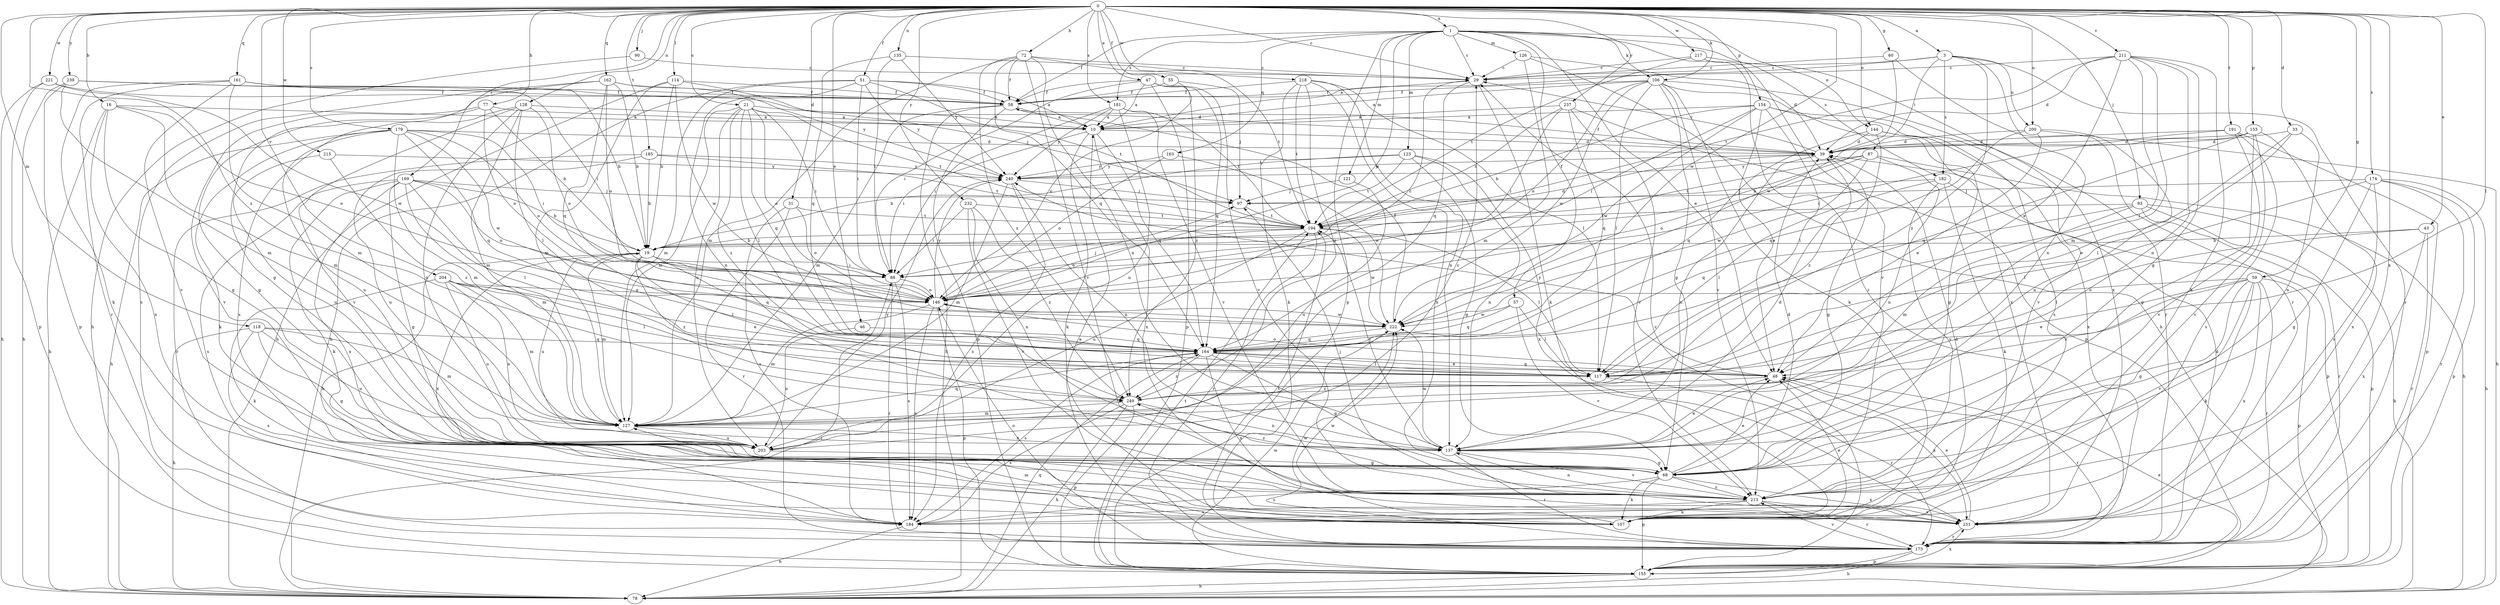 strict digraph  {
0;
1;
3;
10;
16;
19;
21;
29;
31;
33;
39;
43;
46;
47;
48;
51;
55;
57;
58;
59;
60;
68;
72;
77;
78;
87;
88;
90;
93;
97;
106;
107;
114;
117;
118;
121;
123;
126;
127;
128;
135;
137;
144;
146;
153;
154;
155;
161;
162;
163;
164;
169;
173;
174;
179;
181;
182;
184;
185;
191;
194;
200;
203;
204;
211;
213;
215;
217;
218;
221;
222;
231;
232;
237;
239;
240;
249;
0 -> 1  [label=a];
0 -> 3  [label=a];
0 -> 16  [label=b];
0 -> 21  [label=c];
0 -> 29  [label=c];
0 -> 31  [label=d];
0 -> 33  [label=d];
0 -> 43  [label=e];
0 -> 46  [label=e];
0 -> 47  [label=e];
0 -> 51  [label=f];
0 -> 55  [label=f];
0 -> 59  [label=g];
0 -> 60  [label=g];
0 -> 72  [label=h];
0 -> 77  [label=h];
0 -> 90  [label=j];
0 -> 93  [label=j];
0 -> 106  [label=k];
0 -> 114  [label=l];
0 -> 117  [label=l];
0 -> 118  [label=m];
0 -> 128  [label=n];
0 -> 135  [label=n];
0 -> 144  [label=o];
0 -> 153  [label=p];
0 -> 154  [label=p];
0 -> 161  [label=q];
0 -> 162  [label=q];
0 -> 169  [label=r];
0 -> 174  [label=s];
0 -> 179  [label=s];
0 -> 181  [label=s];
0 -> 185  [label=t];
0 -> 191  [label=t];
0 -> 200  [label=u];
0 -> 204  [label=v];
0 -> 211  [label=v];
0 -> 215  [label=w];
0 -> 217  [label=w];
0 -> 218  [label=w];
0 -> 221  [label=w];
0 -> 222  [label=w];
0 -> 231  [label=x];
0 -> 232  [label=y];
0 -> 237  [label=y];
0 -> 239  [label=y];
0 -> 249  [label=z];
1 -> 29  [label=c];
1 -> 48  [label=e];
1 -> 57  [label=f];
1 -> 58  [label=f];
1 -> 106  [label=k];
1 -> 121  [label=m];
1 -> 123  [label=m];
1 -> 126  [label=m];
1 -> 144  [label=o];
1 -> 146  [label=o];
1 -> 155  [label=p];
1 -> 163  [label=q];
1 -> 173  [label=r];
1 -> 181  [label=s];
1 -> 182  [label=s];
3 -> 10  [label=a];
3 -> 29  [label=c];
3 -> 87  [label=i];
3 -> 137  [label=n];
3 -> 173  [label=r];
3 -> 182  [label=s];
3 -> 200  [label=u];
3 -> 249  [label=z];
10 -> 39  [label=d];
10 -> 88  [label=i];
10 -> 107  [label=k];
10 -> 164  [label=q];
10 -> 231  [label=x];
16 -> 10  [label=a];
16 -> 68  [label=g];
16 -> 78  [label=h];
16 -> 127  [label=m];
16 -> 146  [label=o];
16 -> 231  [label=x];
19 -> 88  [label=i];
19 -> 117  [label=l];
19 -> 127  [label=m];
19 -> 164  [label=q];
19 -> 203  [label=u];
19 -> 231  [label=x];
19 -> 249  [label=z];
21 -> 10  [label=a];
21 -> 88  [label=i];
21 -> 117  [label=l];
21 -> 127  [label=m];
21 -> 146  [label=o];
21 -> 164  [label=q];
21 -> 194  [label=t];
21 -> 203  [label=u];
21 -> 249  [label=z];
29 -> 58  [label=f];
29 -> 107  [label=k];
29 -> 164  [label=q];
31 -> 146  [label=o];
31 -> 173  [label=r];
31 -> 184  [label=s];
31 -> 194  [label=t];
33 -> 39  [label=d];
33 -> 48  [label=e];
33 -> 117  [label=l];
33 -> 137  [label=n];
39 -> 29  [label=c];
39 -> 58  [label=f];
39 -> 68  [label=g];
39 -> 137  [label=n];
39 -> 240  [label=y];
43 -> 19  [label=b];
43 -> 117  [label=l];
43 -> 173  [label=r];
43 -> 231  [label=x];
46 -> 164  [label=q];
46 -> 203  [label=u];
47 -> 10  [label=a];
47 -> 58  [label=f];
47 -> 88  [label=i];
47 -> 155  [label=p];
47 -> 164  [label=q];
47 -> 213  [label=v];
47 -> 249  [label=z];
48 -> 146  [label=o];
48 -> 164  [label=q];
48 -> 173  [label=r];
48 -> 231  [label=x];
48 -> 240  [label=y];
48 -> 249  [label=z];
51 -> 10  [label=a];
51 -> 58  [label=f];
51 -> 78  [label=h];
51 -> 88  [label=i];
51 -> 127  [label=m];
51 -> 137  [label=n];
51 -> 194  [label=t];
51 -> 240  [label=y];
55 -> 58  [label=f];
55 -> 97  [label=j];
55 -> 146  [label=o];
57 -> 117  [label=l];
57 -> 164  [label=q];
57 -> 213  [label=v];
57 -> 222  [label=w];
58 -> 10  [label=a];
58 -> 78  [label=h];
58 -> 127  [label=m];
58 -> 155  [label=p];
59 -> 48  [label=e];
59 -> 68  [label=g];
59 -> 107  [label=k];
59 -> 146  [label=o];
59 -> 155  [label=p];
59 -> 173  [label=r];
59 -> 213  [label=v];
59 -> 231  [label=x];
59 -> 249  [label=z];
60 -> 29  [label=c];
60 -> 173  [label=r];
60 -> 222  [label=w];
68 -> 39  [label=d];
68 -> 48  [label=e];
68 -> 107  [label=k];
68 -> 155  [label=p];
68 -> 184  [label=s];
68 -> 213  [label=v];
68 -> 231  [label=x];
68 -> 249  [label=z];
72 -> 29  [label=c];
72 -> 58  [label=f];
72 -> 127  [label=m];
72 -> 137  [label=n];
72 -> 164  [label=q];
72 -> 194  [label=t];
72 -> 213  [label=v];
72 -> 249  [label=z];
77 -> 10  [label=a];
77 -> 19  [label=b];
77 -> 68  [label=g];
77 -> 146  [label=o];
77 -> 213  [label=v];
78 -> 88  [label=i];
78 -> 164  [label=q];
87 -> 78  [label=h];
87 -> 137  [label=n];
87 -> 146  [label=o];
87 -> 194  [label=t];
87 -> 222  [label=w];
87 -> 240  [label=y];
88 -> 146  [label=o];
88 -> 173  [label=r];
88 -> 184  [label=s];
90 -> 29  [label=c];
90 -> 78  [label=h];
93 -> 78  [label=h];
93 -> 127  [label=m];
93 -> 155  [label=p];
93 -> 164  [label=q];
93 -> 173  [label=r];
93 -> 194  [label=t];
97 -> 194  [label=t];
106 -> 10  [label=a];
106 -> 58  [label=f];
106 -> 68  [label=g];
106 -> 107  [label=k];
106 -> 117  [label=l];
106 -> 146  [label=o];
106 -> 173  [label=r];
106 -> 213  [label=v];
106 -> 222  [label=w];
106 -> 231  [label=x];
107 -> 39  [label=d];
107 -> 48  [label=e];
107 -> 127  [label=m];
107 -> 222  [label=w];
114 -> 19  [label=b];
114 -> 58  [label=f];
114 -> 78  [label=h];
114 -> 97  [label=j];
114 -> 127  [label=m];
114 -> 222  [label=w];
117 -> 173  [label=r];
118 -> 68  [label=g];
118 -> 78  [label=h];
118 -> 127  [label=m];
118 -> 164  [label=q];
118 -> 184  [label=s];
118 -> 203  [label=u];
121 -> 97  [label=j];
121 -> 203  [label=u];
123 -> 19  [label=b];
123 -> 68  [label=g];
123 -> 137  [label=n];
123 -> 194  [label=t];
123 -> 231  [label=x];
123 -> 240  [label=y];
126 -> 29  [label=c];
126 -> 39  [label=d];
126 -> 78  [label=h];
126 -> 127  [label=m];
127 -> 137  [label=n];
127 -> 164  [label=q];
127 -> 203  [label=u];
128 -> 10  [label=a];
128 -> 117  [label=l];
128 -> 127  [label=m];
128 -> 146  [label=o];
128 -> 184  [label=s];
128 -> 203  [label=u];
128 -> 213  [label=v];
135 -> 29  [label=c];
135 -> 88  [label=i];
135 -> 164  [label=q];
135 -> 240  [label=y];
137 -> 39  [label=d];
137 -> 48  [label=e];
137 -> 68  [label=g];
137 -> 173  [label=r];
137 -> 194  [label=t];
137 -> 213  [label=v];
137 -> 222  [label=w];
144 -> 39  [label=d];
144 -> 68  [label=g];
144 -> 164  [label=q];
144 -> 231  [label=x];
144 -> 249  [label=z];
146 -> 29  [label=c];
146 -> 97  [label=j];
146 -> 127  [label=m];
146 -> 155  [label=p];
146 -> 184  [label=s];
146 -> 222  [label=w];
146 -> 240  [label=y];
153 -> 19  [label=b];
153 -> 39  [label=d];
153 -> 68  [label=g];
153 -> 164  [label=q];
153 -> 213  [label=v];
153 -> 231  [label=x];
154 -> 10  [label=a];
154 -> 19  [label=b];
154 -> 48  [label=e];
154 -> 88  [label=i];
154 -> 117  [label=l];
154 -> 184  [label=s];
154 -> 213  [label=v];
154 -> 222  [label=w];
155 -> 29  [label=c];
155 -> 48  [label=e];
155 -> 78  [label=h];
155 -> 194  [label=t];
155 -> 222  [label=w];
155 -> 231  [label=x];
161 -> 19  [label=b];
161 -> 58  [label=f];
161 -> 88  [label=i];
161 -> 107  [label=k];
161 -> 127  [label=m];
161 -> 173  [label=r];
161 -> 213  [label=v];
162 -> 19  [label=b];
162 -> 58  [label=f];
162 -> 68  [label=g];
162 -> 146  [label=o];
162 -> 164  [label=q];
162 -> 184  [label=s];
162 -> 240  [label=y];
163 -> 146  [label=o];
163 -> 222  [label=w];
163 -> 240  [label=y];
164 -> 48  [label=e];
164 -> 68  [label=g];
164 -> 117  [label=l];
164 -> 184  [label=s];
164 -> 231  [label=x];
164 -> 249  [label=z];
169 -> 19  [label=b];
169 -> 68  [label=g];
169 -> 97  [label=j];
169 -> 107  [label=k];
169 -> 117  [label=l];
169 -> 127  [label=m];
169 -> 146  [label=o];
169 -> 184  [label=s];
169 -> 231  [label=x];
173 -> 10  [label=a];
173 -> 39  [label=d];
173 -> 78  [label=h];
173 -> 146  [label=o];
173 -> 155  [label=p];
173 -> 194  [label=t];
173 -> 213  [label=v];
173 -> 222  [label=w];
174 -> 68  [label=g];
174 -> 78  [label=h];
174 -> 97  [label=j];
174 -> 117  [label=l];
174 -> 155  [label=p];
174 -> 173  [label=r];
174 -> 213  [label=v];
179 -> 39  [label=d];
179 -> 78  [label=h];
179 -> 88  [label=i];
179 -> 107  [label=k];
179 -> 127  [label=m];
179 -> 146  [label=o];
179 -> 164  [label=q];
179 -> 203  [label=u];
179 -> 222  [label=w];
181 -> 10  [label=a];
181 -> 88  [label=i];
181 -> 194  [label=t];
181 -> 203  [label=u];
181 -> 213  [label=v];
181 -> 240  [label=y];
182 -> 97  [label=j];
182 -> 107  [label=k];
182 -> 117  [label=l];
182 -> 155  [label=p];
182 -> 213  [label=v];
184 -> 19  [label=b];
184 -> 78  [label=h];
185 -> 19  [label=b];
185 -> 173  [label=r];
185 -> 194  [label=t];
185 -> 203  [label=u];
185 -> 240  [label=y];
191 -> 39  [label=d];
191 -> 88  [label=i];
191 -> 155  [label=p];
191 -> 184  [label=s];
191 -> 213  [label=v];
194 -> 19  [label=b];
194 -> 39  [label=d];
194 -> 117  [label=l];
194 -> 146  [label=o];
194 -> 173  [label=r];
194 -> 203  [label=u];
194 -> 222  [label=w];
200 -> 39  [label=d];
200 -> 48  [label=e];
200 -> 78  [label=h];
200 -> 137  [label=n];
200 -> 164  [label=q];
203 -> 29  [label=c];
203 -> 68  [label=g];
203 -> 240  [label=y];
204 -> 48  [label=e];
204 -> 107  [label=k];
204 -> 117  [label=l];
204 -> 127  [label=m];
204 -> 137  [label=n];
204 -> 146  [label=o];
204 -> 203  [label=u];
211 -> 29  [label=c];
211 -> 39  [label=d];
211 -> 48  [label=e];
211 -> 68  [label=g];
211 -> 107  [label=k];
211 -> 117  [label=l];
211 -> 127  [label=m];
211 -> 137  [label=n];
211 -> 194  [label=t];
213 -> 97  [label=j];
213 -> 107  [label=k];
213 -> 137  [label=n];
213 -> 173  [label=r];
213 -> 184  [label=s];
213 -> 231  [label=x];
215 -> 203  [label=u];
215 -> 240  [label=y];
215 -> 249  [label=z];
217 -> 29  [label=c];
217 -> 194  [label=t];
217 -> 213  [label=v];
217 -> 231  [label=x];
218 -> 58  [label=f];
218 -> 107  [label=k];
218 -> 117  [label=l];
218 -> 137  [label=n];
218 -> 194  [label=t];
218 -> 231  [label=x];
218 -> 249  [label=z];
221 -> 58  [label=f];
221 -> 78  [label=h];
221 -> 155  [label=p];
221 -> 222  [label=w];
222 -> 58  [label=f];
222 -> 164  [label=q];
231 -> 48  [label=e];
231 -> 173  [label=r];
232 -> 88  [label=i];
232 -> 137  [label=n];
232 -> 194  [label=t];
232 -> 213  [label=v];
232 -> 249  [label=z];
237 -> 10  [label=a];
237 -> 88  [label=i];
237 -> 155  [label=p];
237 -> 164  [label=q];
237 -> 194  [label=t];
237 -> 213  [label=v];
239 -> 39  [label=d];
239 -> 58  [label=f];
239 -> 78  [label=h];
239 -> 127  [label=m];
239 -> 155  [label=p];
240 -> 97  [label=j];
240 -> 127  [label=m];
240 -> 137  [label=n];
240 -> 184  [label=s];
249 -> 78  [label=h];
249 -> 127  [label=m];
249 -> 137  [label=n];
249 -> 155  [label=p];
249 -> 184  [label=s];
}
